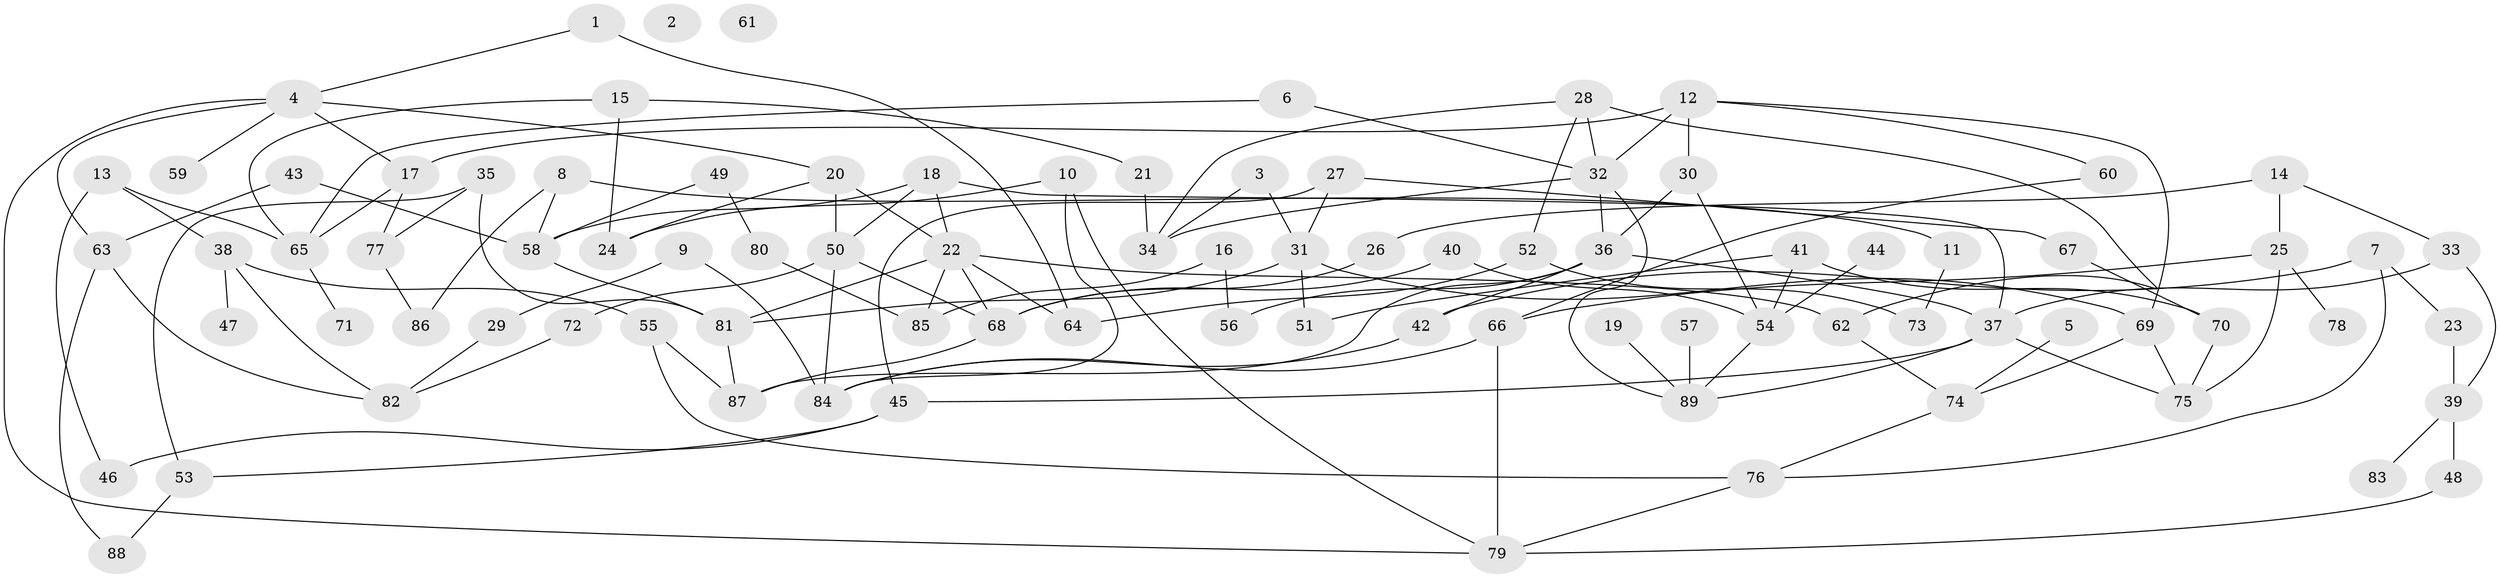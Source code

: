 // coarse degree distribution, {8: 0.019230769230769232, 2: 0.15384615384615385, 3: 0.25, 7: 0.038461538461538464, 10: 0.038461538461538464, 5: 0.11538461538461539, 4: 0.15384615384615385, 6: 0.038461538461538464, 12: 0.019230769230769232, 1: 0.17307692307692307}
// Generated by graph-tools (version 1.1) at 2025/48/03/04/25 22:48:20]
// undirected, 89 vertices, 137 edges
graph export_dot {
  node [color=gray90,style=filled];
  1;
  2;
  3;
  4;
  5;
  6;
  7;
  8;
  9;
  10;
  11;
  12;
  13;
  14;
  15;
  16;
  17;
  18;
  19;
  20;
  21;
  22;
  23;
  24;
  25;
  26;
  27;
  28;
  29;
  30;
  31;
  32;
  33;
  34;
  35;
  36;
  37;
  38;
  39;
  40;
  41;
  42;
  43;
  44;
  45;
  46;
  47;
  48;
  49;
  50;
  51;
  52;
  53;
  54;
  55;
  56;
  57;
  58;
  59;
  60;
  61;
  62;
  63;
  64;
  65;
  66;
  67;
  68;
  69;
  70;
  71;
  72;
  73;
  74;
  75;
  76;
  77;
  78;
  79;
  80;
  81;
  82;
  83;
  84;
  85;
  86;
  87;
  88;
  89;
  1 -- 4;
  1 -- 64;
  3 -- 31;
  3 -- 34;
  4 -- 17;
  4 -- 20;
  4 -- 59;
  4 -- 63;
  4 -- 79;
  5 -- 74;
  6 -- 32;
  6 -- 65;
  7 -- 23;
  7 -- 42;
  7 -- 76;
  8 -- 11;
  8 -- 58;
  8 -- 86;
  9 -- 29;
  9 -- 84;
  10 -- 24;
  10 -- 79;
  10 -- 84;
  11 -- 73;
  12 -- 17;
  12 -- 30;
  12 -- 32;
  12 -- 60;
  12 -- 69;
  13 -- 38;
  13 -- 46;
  13 -- 65;
  14 -- 25;
  14 -- 26;
  14 -- 33;
  15 -- 21;
  15 -- 24;
  15 -- 65;
  16 -- 56;
  16 -- 85;
  17 -- 65;
  17 -- 77;
  18 -- 22;
  18 -- 37;
  18 -- 50;
  18 -- 58;
  19 -- 89;
  20 -- 22;
  20 -- 24;
  20 -- 50;
  21 -- 34;
  22 -- 62;
  22 -- 64;
  22 -- 68;
  22 -- 81;
  22 -- 85;
  23 -- 39;
  25 -- 66;
  25 -- 75;
  25 -- 78;
  26 -- 68;
  27 -- 31;
  27 -- 45;
  27 -- 67;
  28 -- 32;
  28 -- 34;
  28 -- 52;
  28 -- 62;
  29 -- 82;
  30 -- 36;
  30 -- 54;
  31 -- 51;
  31 -- 69;
  31 -- 81;
  32 -- 34;
  32 -- 36;
  32 -- 89;
  33 -- 37;
  33 -- 39;
  35 -- 53;
  35 -- 77;
  35 -- 81;
  36 -- 37;
  36 -- 42;
  36 -- 56;
  36 -- 87;
  37 -- 45;
  37 -- 75;
  37 -- 89;
  38 -- 47;
  38 -- 55;
  38 -- 82;
  39 -- 48;
  39 -- 83;
  40 -- 54;
  40 -- 68;
  41 -- 51;
  41 -- 54;
  41 -- 70;
  42 -- 84;
  43 -- 58;
  43 -- 63;
  44 -- 54;
  45 -- 46;
  45 -- 53;
  48 -- 79;
  49 -- 58;
  49 -- 80;
  50 -- 68;
  50 -- 72;
  50 -- 84;
  52 -- 64;
  52 -- 73;
  53 -- 88;
  54 -- 89;
  55 -- 76;
  55 -- 87;
  57 -- 89;
  58 -- 81;
  60 -- 66;
  62 -- 74;
  63 -- 82;
  63 -- 88;
  65 -- 71;
  66 -- 79;
  66 -- 84;
  67 -- 70;
  68 -- 87;
  69 -- 74;
  69 -- 75;
  70 -- 75;
  72 -- 82;
  74 -- 76;
  76 -- 79;
  77 -- 86;
  80 -- 85;
  81 -- 87;
}

